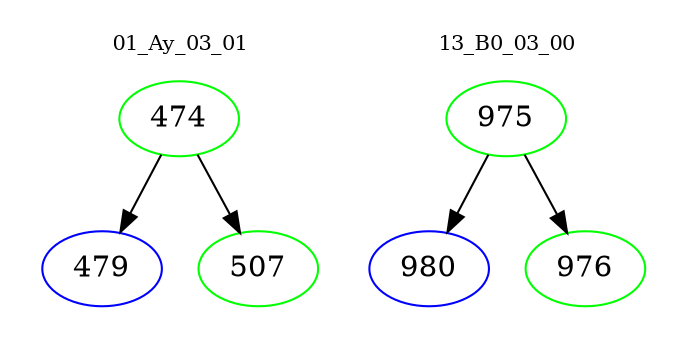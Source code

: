 digraph{
subgraph cluster_0 {
color = white
label = "01_Ay_03_01";
fontsize=10;
T0_474 [label="474", color="green"]
T0_474 -> T0_479 [color="black"]
T0_479 [label="479", color="blue"]
T0_474 -> T0_507 [color="black"]
T0_507 [label="507", color="green"]
}
subgraph cluster_1 {
color = white
label = "13_B0_03_00";
fontsize=10;
T1_975 [label="975", color="green"]
T1_975 -> T1_980 [color="black"]
T1_980 [label="980", color="blue"]
T1_975 -> T1_976 [color="black"]
T1_976 [label="976", color="green"]
}
}
